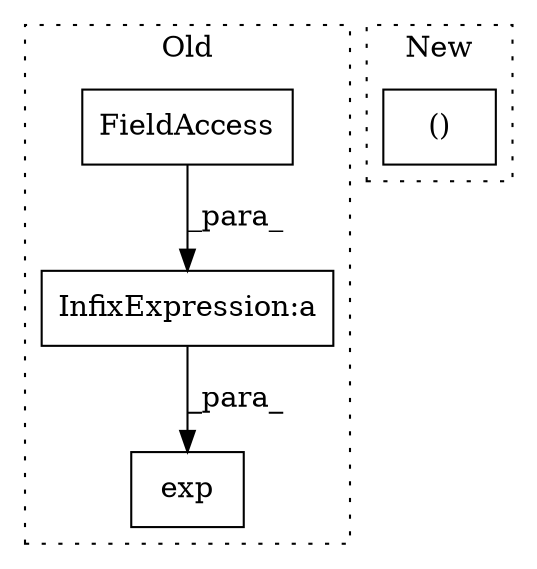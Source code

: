 digraph G {
subgraph cluster0 {
1 [label="exp" a="32" s="11706,11718" l="4,1" shape="box"];
3 [label="InfixExpression:a" a="27" s="11712" l="3" shape="box"];
4 [label="FieldAccess" a="22" s="11715" l="3" shape="box"];
label = "Old";
style="dotted";
}
subgraph cluster1 {
2 [label="()" a="106" s="13218" l="26" shape="box"];
label = "New";
style="dotted";
}
3 -> 1 [label="_para_"];
4 -> 3 [label="_para_"];
}